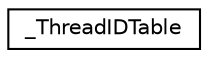 digraph "Graphical Class Hierarchy"
{
 // LATEX_PDF_SIZE
  edge [fontname="Helvetica",fontsize="10",labelfontname="Helvetica",labelfontsize="10"];
  node [fontname="Helvetica",fontsize="10",shape=record];
  rankdir="LR";
  Node0 [label="_ThreadIDTable",height=0.2,width=0.4,color="black", fillcolor="white", style="filled",URL="$da/d12/struct__ThreadIDTable.html",tooltip=" "];
}
